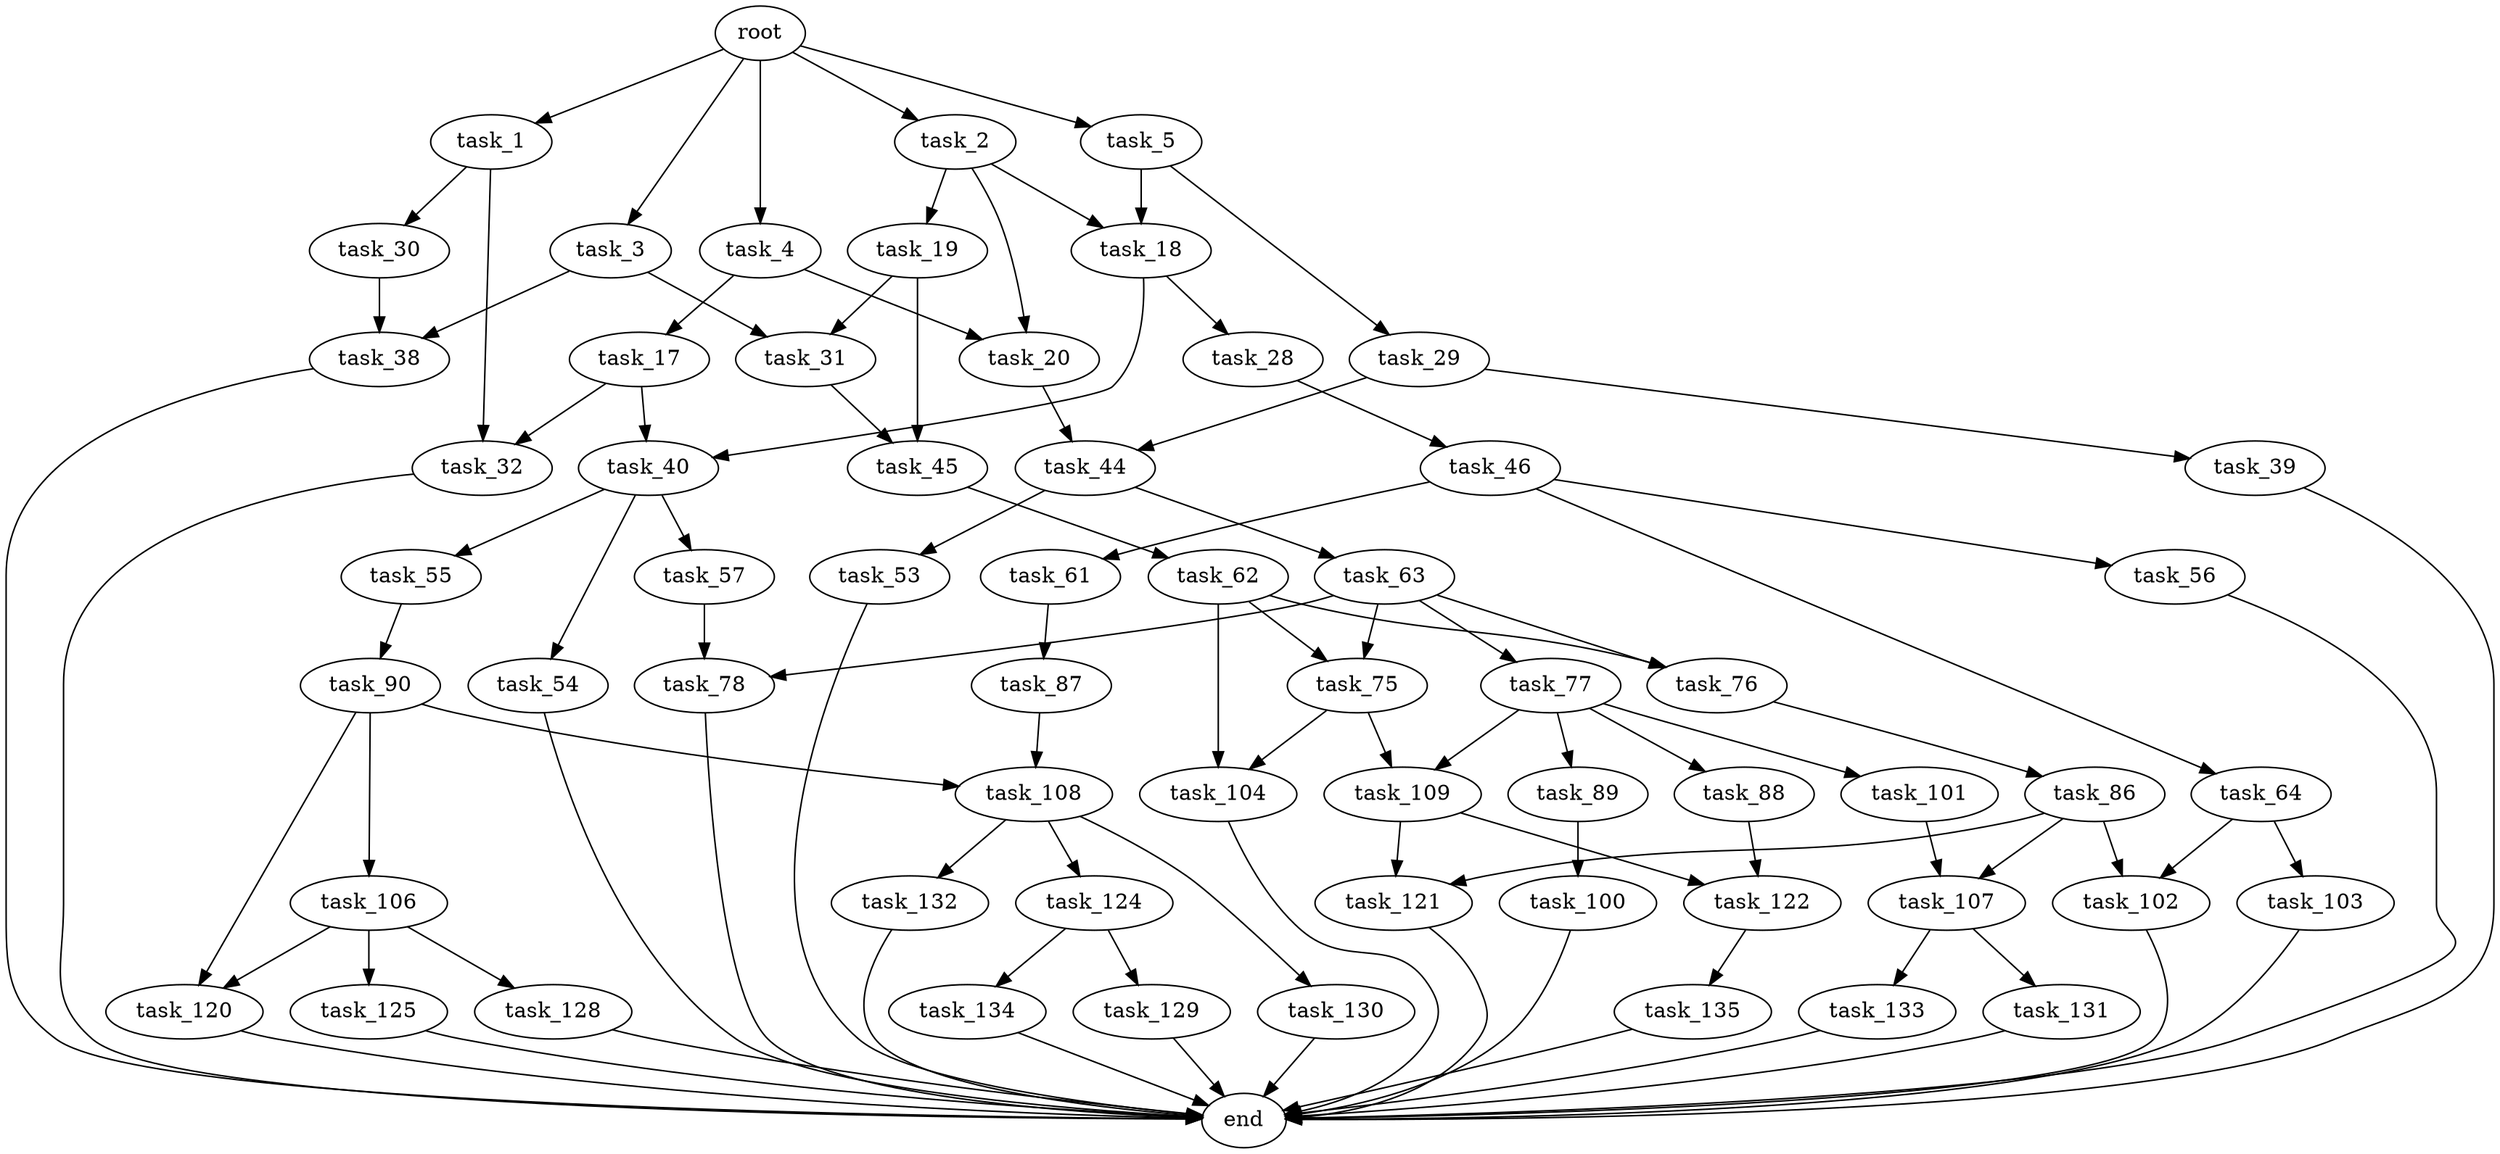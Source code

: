 digraph G {
  root [size="0.000000"];
  task_1 [size="424620731288.000000"];
  task_2 [size="782757789696.000000"];
  task_3 [size="1186602308114.000000"];
  task_4 [size="25569364717.000000"];
  task_5 [size="782757789696.000000"];
  task_17 [size="18865233857.000000"];
  task_18 [size="7976127338.000000"];
  task_19 [size="28991029248.000000"];
  task_20 [size="782757789696.000000"];
  task_28 [size="2162348566.000000"];
  task_29 [size="134217728000.000000"];
  task_30 [size="1073741824000.000000"];
  task_31 [size="28991029248.000000"];
  task_32 [size="374933304503.000000"];
  task_38 [size="134217728000.000000"];
  task_39 [size="183175961587.000000"];
  task_40 [size="368293445632.000000"];
  task_44 [size="23242429708.000000"];
  task_45 [size="782757789696.000000"];
  task_46 [size="782757789696.000000"];
  task_53 [size="12664582888.000000"];
  task_54 [size="1290617172.000000"];
  task_55 [size="17830026992.000000"];
  task_56 [size="435602569798.000000"];
  task_57 [size="368293445632.000000"];
  task_61 [size="12552880225.000000"];
  task_62 [size="36535378097.000000"];
  task_63 [size="11983958880.000000"];
  task_64 [size="973806672232.000000"];
  task_75 [size="549755813888.000000"];
  task_76 [size="8589934592.000000"];
  task_77 [size="25257108275.000000"];
  task_78 [size="82749953554.000000"];
  task_86 [size="51242508377.000000"];
  task_87 [size="316188641242.000000"];
  task_88 [size="8589934592.000000"];
  task_89 [size="68719476736.000000"];
  task_90 [size="1140449582.000000"];
  task_100 [size="368293445632.000000"];
  task_101 [size="84129957690.000000"];
  task_102 [size="231928233984.000000"];
  task_103 [size="27376939914.000000"];
  task_104 [size="1293091090029.000000"];
  task_106 [size="782757789696.000000"];
  task_107 [size="1379017407.000000"];
  task_108 [size="102386625215.000000"];
  task_109 [size="239280723331.000000"];
  task_120 [size="28991029248.000000"];
  task_121 [size="63004449254.000000"];
  task_122 [size="27592003811.000000"];
  task_124 [size="8589934592.000000"];
  task_125 [size="28991029248.000000"];
  task_128 [size="141681879616.000000"];
  task_129 [size="156776008132.000000"];
  task_130 [size="84465983422.000000"];
  task_131 [size="222960905057.000000"];
  task_132 [size="24907917467.000000"];
  task_133 [size="462592704544.000000"];
  task_134 [size="933332203734.000000"];
  task_135 [size="844809957539.000000"];
  end [size="0.000000"];

  root -> task_1 [size="1.000000"];
  root -> task_2 [size="1.000000"];
  root -> task_3 [size="1.000000"];
  root -> task_4 [size="1.000000"];
  root -> task_5 [size="1.000000"];
  task_1 -> task_30 [size="411041792.000000"];
  task_1 -> task_32 [size="411041792.000000"];
  task_2 -> task_18 [size="679477248.000000"];
  task_2 -> task_19 [size="679477248.000000"];
  task_2 -> task_20 [size="679477248.000000"];
  task_3 -> task_31 [size="838860800.000000"];
  task_3 -> task_38 [size="838860800.000000"];
  task_4 -> task_17 [size="411041792.000000"];
  task_4 -> task_20 [size="411041792.000000"];
  task_5 -> task_18 [size="679477248.000000"];
  task_5 -> task_29 [size="679477248.000000"];
  task_17 -> task_32 [size="75497472.000000"];
  task_17 -> task_40 [size="75497472.000000"];
  task_18 -> task_28 [size="411041792.000000"];
  task_18 -> task_40 [size="411041792.000000"];
  task_19 -> task_31 [size="75497472.000000"];
  task_19 -> task_45 [size="75497472.000000"];
  task_20 -> task_44 [size="679477248.000000"];
  task_28 -> task_46 [size="209715200.000000"];
  task_29 -> task_39 [size="209715200.000000"];
  task_29 -> task_44 [size="209715200.000000"];
  task_30 -> task_38 [size="838860800.000000"];
  task_31 -> task_45 [size="75497472.000000"];
  task_32 -> end [size="1.000000"];
  task_38 -> end [size="1.000000"];
  task_39 -> end [size="1.000000"];
  task_40 -> task_54 [size="411041792.000000"];
  task_40 -> task_55 [size="411041792.000000"];
  task_40 -> task_57 [size="411041792.000000"];
  task_44 -> task_53 [size="411041792.000000"];
  task_44 -> task_63 [size="411041792.000000"];
  task_45 -> task_62 [size="679477248.000000"];
  task_46 -> task_56 [size="679477248.000000"];
  task_46 -> task_61 [size="679477248.000000"];
  task_46 -> task_64 [size="679477248.000000"];
  task_53 -> end [size="1.000000"];
  task_54 -> end [size="1.000000"];
  task_55 -> task_90 [size="33554432.000000"];
  task_56 -> end [size="1.000000"];
  task_57 -> task_78 [size="411041792.000000"];
  task_61 -> task_87 [size="33554432.000000"];
  task_62 -> task_75 [size="679477248.000000"];
  task_62 -> task_76 [size="679477248.000000"];
  task_62 -> task_104 [size="679477248.000000"];
  task_63 -> task_75 [size="209715200.000000"];
  task_63 -> task_76 [size="209715200.000000"];
  task_63 -> task_77 [size="209715200.000000"];
  task_63 -> task_78 [size="209715200.000000"];
  task_64 -> task_102 [size="679477248.000000"];
  task_64 -> task_103 [size="679477248.000000"];
  task_75 -> task_104 [size="536870912.000000"];
  task_75 -> task_109 [size="536870912.000000"];
  task_76 -> task_86 [size="33554432.000000"];
  task_77 -> task_88 [size="679477248.000000"];
  task_77 -> task_89 [size="679477248.000000"];
  task_77 -> task_101 [size="679477248.000000"];
  task_77 -> task_109 [size="679477248.000000"];
  task_78 -> end [size="1.000000"];
  task_86 -> task_102 [size="75497472.000000"];
  task_86 -> task_107 [size="75497472.000000"];
  task_86 -> task_121 [size="75497472.000000"];
  task_87 -> task_108 [size="301989888.000000"];
  task_88 -> task_122 [size="33554432.000000"];
  task_89 -> task_100 [size="134217728.000000"];
  task_90 -> task_106 [size="134217728.000000"];
  task_90 -> task_108 [size="134217728.000000"];
  task_90 -> task_120 [size="134217728.000000"];
  task_100 -> end [size="1.000000"];
  task_101 -> task_107 [size="134217728.000000"];
  task_102 -> end [size="1.000000"];
  task_103 -> end [size="1.000000"];
  task_104 -> end [size="1.000000"];
  task_106 -> task_120 [size="679477248.000000"];
  task_106 -> task_125 [size="679477248.000000"];
  task_106 -> task_128 [size="679477248.000000"];
  task_107 -> task_131 [size="134217728.000000"];
  task_107 -> task_133 [size="134217728.000000"];
  task_108 -> task_124 [size="411041792.000000"];
  task_108 -> task_130 [size="411041792.000000"];
  task_108 -> task_132 [size="411041792.000000"];
  task_109 -> task_121 [size="209715200.000000"];
  task_109 -> task_122 [size="209715200.000000"];
  task_120 -> end [size="1.000000"];
  task_121 -> end [size="1.000000"];
  task_122 -> task_135 [size="679477248.000000"];
  task_124 -> task_129 [size="33554432.000000"];
  task_124 -> task_134 [size="33554432.000000"];
  task_125 -> end [size="1.000000"];
  task_128 -> end [size="1.000000"];
  task_129 -> end [size="1.000000"];
  task_130 -> end [size="1.000000"];
  task_131 -> end [size="1.000000"];
  task_132 -> end [size="1.000000"];
  task_133 -> end [size="1.000000"];
  task_134 -> end [size="1.000000"];
  task_135 -> end [size="1.000000"];
}
